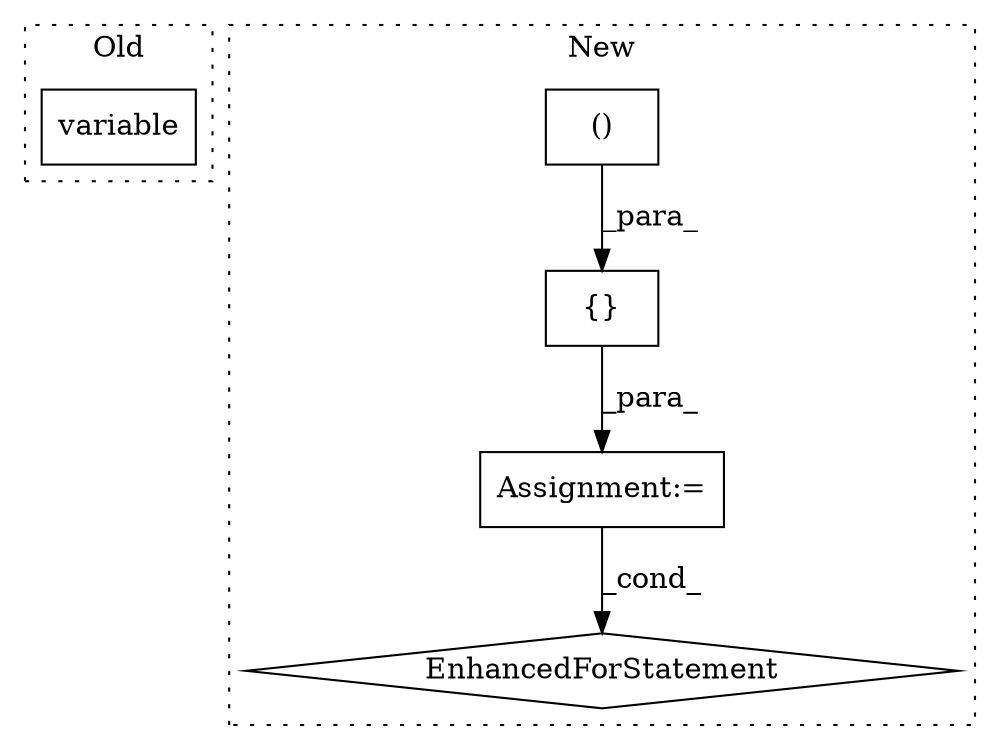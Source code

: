 digraph G {
subgraph cluster0 {
1 [label="variable" a="32" s="42865,42884" l="9,1" shape="box"];
label = "Old";
style="dotted";
}
subgraph cluster1 {
2 [label="EnhancedForStatement" a="70" s="40231,40901" l="110,2" shape="diamond"];
3 [label="Assignment:=" a="7" s="40231,40901" l="110,2" shape="box"];
4 [label="()" a="106" s="40736" l="163" shape="box"];
5 [label="{}" a="4" s="40376,40899" l="10,2" shape="box"];
label = "New";
style="dotted";
}
3 -> 2 [label="_cond_"];
4 -> 5 [label="_para_"];
5 -> 3 [label="_para_"];
}